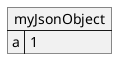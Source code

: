 {
  "sha1": "hiqq36slv11ufjoemolz7ejpbe2lxz6",
  "insertion": {
    "when": "2024-11-04T21:13:50.746Z",
    "url": "https://github.com/plantuml/plantuml/pull/1968",
    "user": "The-Lum"
  }
}
@startuml
json myJsonObject {"a": 1}
@enduml
